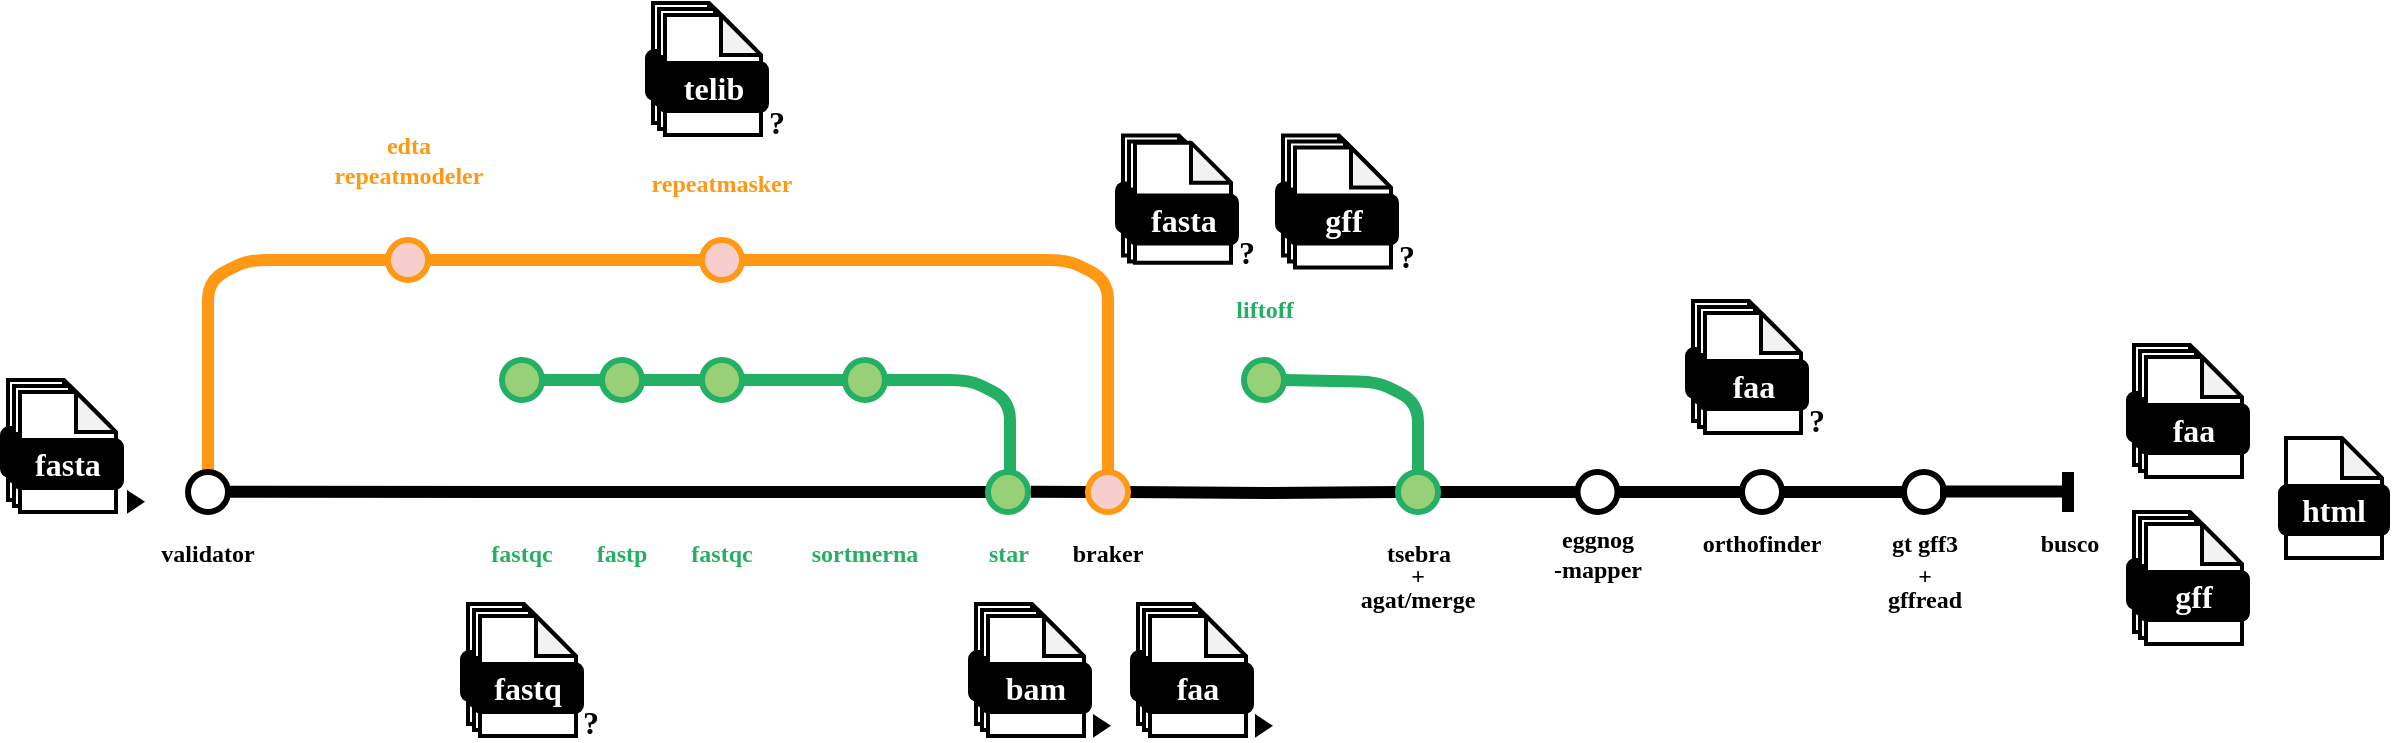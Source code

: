 <mxfile version="24.7.16">
  <diagram id="C5RBs43oDa-KdzZeNtuy" name="Page-1">
    <mxGraphModel dx="1780" dy="950" grid="1" gridSize="2" guides="1" tooltips="1" connect="1" arrows="1" fold="1" page="0" pageScale="1" pageWidth="827" pageHeight="1169" math="0" shadow="0">
      <root>
        <mxCell id="WIyWlLk6GJQsqaUBKTNV-0" />
        <mxCell id="WIyWlLk6GJQsqaUBKTNV-1" parent="WIyWlLk6GJQsqaUBKTNV-0" />
        <mxCell id="WHNkqhS6UGRorSTDXvS0-127" value="" style="endArrow=none;html=1;rounded=1;strokeWidth=6;exitX=1;exitY=0.5;exitDx=0;exitDy=0;entryX=0.5;entryY=0;entryDx=0;entryDy=0;fillColor=#f8cecc;strokeColor=#ff9914;curved=0;" parent="WIyWlLk6GJQsqaUBKTNV-1" source="WHNkqhS6UGRorSTDXvS0-19" target="WHNkqhS6UGRorSTDXvS0-133" edge="1">
          <mxGeometry width="50" height="50" relative="1" as="geometry">
            <mxPoint x="-36" y="450" as="sourcePoint" />
            <mxPoint x="34" y="404" as="targetPoint" />
            <Array as="points">
              <mxPoint x="-36" y="414" />
              <mxPoint x="-16" y="404" />
            </Array>
          </mxGeometry>
        </mxCell>
        <mxCell id="CCC91nj6hFBgibdZLy2E-44" value="" style="endArrow=none;html=1;rounded=1;strokeWidth=6;fillColor=#e1d5e7;strokeColor=#24b064;curved=0;entryX=0.5;entryY=1;entryDx=0;entryDy=0;" parent="WIyWlLk6GJQsqaUBKTNV-1" target="WHNkqhS6UGRorSTDXvS0-159" edge="1">
          <mxGeometry width="50" height="50" relative="1" as="geometry">
            <mxPoint x="569" y="511" as="sourcePoint" />
            <mxPoint x="529" y="465" as="targetPoint" />
            <Array as="points">
              <mxPoint x="569" y="475" />
              <mxPoint x="549" y="465" />
            </Array>
          </mxGeometry>
        </mxCell>
        <mxCell id="CCC91nj6hFBgibdZLy2E-25" value="" style="endArrow=none;html=1;rounded=1;strokeWidth=6;exitX=1;exitY=0.5;exitDx=0;exitDy=0;fillColor=#f8cecc;strokeColor=#ff9914;entryX=0.5;entryY=1;entryDx=0;entryDy=0;curved=0;" parent="WIyWlLk6GJQsqaUBKTNV-1" target="CCC91nj6hFBgibdZLy2E-26" edge="1">
          <mxGeometry width="50" height="50" relative="1" as="geometry">
            <mxPoint x="414" y="510" as="sourcePoint" />
            <mxPoint x="264" y="404" as="targetPoint" />
            <Array as="points">
              <mxPoint x="414" y="414" />
              <mxPoint x="394" y="404" />
            </Array>
          </mxGeometry>
        </mxCell>
        <mxCell id="WHNkqhS6UGRorSTDXvS0-71" value="" style="group;aspect=fixed;direction=east;" parent="WIyWlLk6GJQsqaUBKTNV-1" vertex="1" connectable="0">
          <mxGeometry x="91" y="576" width="60" height="66" as="geometry" />
        </mxCell>
        <mxCell id="WHNkqhS6UGRorSTDXvS0-72" value="" style="shape=note;whiteSpace=wrap;html=1;backgroundOutline=1;darkOpacity=0.05;rounded=1;size=20;strokeWidth=2;direction=east;" parent="WHNkqhS6UGRorSTDXvS0-71" vertex="1">
          <mxGeometry x="3.0" width="48.0" height="60.0" as="geometry" />
        </mxCell>
        <mxCell id="WHNkqhS6UGRorSTDXvS0-73" value="&lt;font data-font-src=&quot;https://fonts.googleapis.com/css?family=Maven+Pro&quot; face=&quot;Maven Pro&quot; color=&quot;#ffffff&quot;&gt;&lt;b&gt;&lt;font style=&quot;font-size: 20px;&quot;&gt;Fastq&lt;/font&gt;&lt;/b&gt;&lt;/font&gt;" style="rounded=1;whiteSpace=wrap;html=1;strokeWidth=2;fillColor=#000000;direction=east;" parent="WHNkqhS6UGRorSTDXvS0-71" vertex="1">
          <mxGeometry y="24.0" width="54.0" height="24.0" as="geometry" />
        </mxCell>
        <mxCell id="WHNkqhS6UGRorSTDXvS0-74" value="" style="shape=note;whiteSpace=wrap;html=1;backgroundOutline=1;darkOpacity=0.05;rounded=1;size=20;strokeWidth=2;direction=east;" parent="WHNkqhS6UGRorSTDXvS0-71" vertex="1">
          <mxGeometry x="6.0" y="3.0" width="48.0" height="60.0" as="geometry" />
        </mxCell>
        <mxCell id="WHNkqhS6UGRorSTDXvS0-75" value="&lt;font data-font-src=&quot;https://fonts.googleapis.com/css?family=Maven+Pro&quot; face=&quot;Maven Pro&quot; color=&quot;#ffffff&quot;&gt;&lt;b&gt;&lt;font style=&quot;font-size: 20px;&quot;&gt;Fastq&lt;/font&gt;&lt;/b&gt;&lt;/font&gt;" style="rounded=1;whiteSpace=wrap;html=1;strokeWidth=2;fillColor=#000000;direction=east;" parent="WHNkqhS6UGRorSTDXvS0-71" vertex="1">
          <mxGeometry x="3.0" y="27.0" width="54.0" height="24.0" as="geometry" />
        </mxCell>
        <mxCell id="WHNkqhS6UGRorSTDXvS0-76" value="" style="shape=note;whiteSpace=wrap;html=1;backgroundOutline=1;darkOpacity=0.05;rounded=1;size=20;strokeWidth=2;direction=east;" parent="WHNkqhS6UGRorSTDXvS0-71" vertex="1">
          <mxGeometry x="9" y="6.0" width="48.0" height="60.0" as="geometry" />
        </mxCell>
        <mxCell id="WHNkqhS6UGRorSTDXvS0-77" value="&lt;font size=&quot;1&quot; face=&quot;Maven Pro&quot; color=&quot;#ffffff&quot;&gt;&lt;span style=&quot;caret-color: rgb(255, 255, 255);&quot;&gt;&lt;b style=&quot;font-size: 16px;&quot;&gt;fastq&lt;/b&gt;&lt;/span&gt;&lt;/font&gt;" style="rounded=1;whiteSpace=wrap;html=1;strokeWidth=2;fillColor=#000000;direction=east;" parent="WHNkqhS6UGRorSTDXvS0-71" vertex="1">
          <mxGeometry x="6.0" y="30.0" width="54.0" height="24.0" as="geometry" />
        </mxCell>
        <mxCell id="WHNkqhS6UGRorSTDXvS0-31" value="" style="group;aspect=fixed;direction=east;" parent="WIyWlLk6GJQsqaUBKTNV-1" vertex="1" connectable="0">
          <mxGeometry x="183.5" y="275.5" width="60" height="66" as="geometry" />
        </mxCell>
        <mxCell id="WHNkqhS6UGRorSTDXvS0-32" value="" style="shape=note;whiteSpace=wrap;html=1;backgroundOutline=1;darkOpacity=0.05;rounded=1;size=20;strokeWidth=2;direction=east;" parent="WHNkqhS6UGRorSTDXvS0-31" vertex="1">
          <mxGeometry x="3.0" width="48.0" height="60.0" as="geometry" />
        </mxCell>
        <mxCell id="WHNkqhS6UGRorSTDXvS0-137" value="" style="group;direction=east;" parent="WHNkqhS6UGRorSTDXvS0-31" vertex="1" connectable="0">
          <mxGeometry y="3.0" width="60.0" height="63.0" as="geometry" />
        </mxCell>
        <mxCell id="WHNkqhS6UGRorSTDXvS0-33" value="&lt;font data-font-src=&quot;https://fonts.googleapis.com/css?family=Maven+Pro&quot; face=&quot;Maven Pro&quot; color=&quot;#ffffff&quot;&gt;&lt;b&gt;&lt;font style=&quot;font-size: 20px;&quot;&gt;Fastq&lt;/font&gt;&lt;/b&gt;&lt;/font&gt;" style="rounded=1;whiteSpace=wrap;html=1;strokeWidth=2;fillColor=#000000;direction=east;" parent="WHNkqhS6UGRorSTDXvS0-137" vertex="1">
          <mxGeometry y="21.0" width="54.0" height="24.0" as="geometry" />
        </mxCell>
        <mxCell id="WHNkqhS6UGRorSTDXvS0-34" value="" style="shape=note;whiteSpace=wrap;html=1;backgroundOutline=1;darkOpacity=0.05;rounded=1;size=20;strokeWidth=2;direction=east;" parent="WHNkqhS6UGRorSTDXvS0-137" vertex="1">
          <mxGeometry x="6.0" width="48.0" height="60.0" as="geometry" />
        </mxCell>
        <mxCell id="WHNkqhS6UGRorSTDXvS0-35" value="&lt;font data-font-src=&quot;https://fonts.googleapis.com/css?family=Maven+Pro&quot; face=&quot;Maven Pro&quot; color=&quot;#ffffff&quot;&gt;&lt;b&gt;&lt;font style=&quot;font-size: 20px;&quot;&gt;Fastq&lt;/font&gt;&lt;/b&gt;&lt;/font&gt;" style="rounded=1;whiteSpace=wrap;html=1;strokeWidth=2;fillColor=#000000;direction=east;" parent="WHNkqhS6UGRorSTDXvS0-137" vertex="1">
          <mxGeometry x="3.0" y="24.0" width="54.0" height="24.0" as="geometry" />
        </mxCell>
        <mxCell id="WHNkqhS6UGRorSTDXvS0-36" value="" style="shape=note;whiteSpace=wrap;html=1;backgroundOutline=1;darkOpacity=0.05;rounded=1;size=20;strokeWidth=2;direction=east;" parent="WHNkqhS6UGRorSTDXvS0-137" vertex="1">
          <mxGeometry x="9" y="3.0" width="48.0" height="60.0" as="geometry" />
        </mxCell>
        <mxCell id="WHNkqhS6UGRorSTDXvS0-37" value="&lt;font size=&quot;1&quot; face=&quot;Maven Pro&quot; color=&quot;#ffffff&quot;&gt;&lt;span style=&quot;caret-color: rgb(255, 255, 255);&quot;&gt;&lt;b style=&quot;font-size: 16px;&quot;&gt;telib&lt;/b&gt;&lt;/span&gt;&lt;/font&gt;" style="rounded=1;whiteSpace=wrap;html=1;strokeWidth=2;fillColor=#000000;direction=east;" parent="WHNkqhS6UGRorSTDXvS0-137" vertex="1">
          <mxGeometry x="6.0" y="27.0" width="54.0" height="24.0" as="geometry" />
        </mxCell>
        <mxCell id="WHNkqhS6UGRorSTDXvS0-147" value="" style="group;aspect=fixed;fillColor=none;direction=east;" parent="WIyWlLk6GJQsqaUBKTNV-1" vertex="1" connectable="0">
          <mxGeometry x="426" y="576" width="60" height="66" as="geometry" />
        </mxCell>
        <mxCell id="WHNkqhS6UGRorSTDXvS0-148" value="" style="shape=note;whiteSpace=wrap;html=1;backgroundOutline=1;darkOpacity=0.05;rounded=1;size=20;strokeWidth=2;direction=east;" parent="WHNkqhS6UGRorSTDXvS0-147" vertex="1">
          <mxGeometry x="3.0" width="48.0" height="60.0" as="geometry" />
        </mxCell>
        <mxCell id="WHNkqhS6UGRorSTDXvS0-149" value="&lt;font data-font-src=&quot;https://fonts.googleapis.com/css?family=Maven+Pro&quot; face=&quot;Maven Pro&quot; color=&quot;#ffffff&quot;&gt;&lt;b&gt;&lt;font style=&quot;font-size: 20px;&quot;&gt;Fastq&lt;/font&gt;&lt;/b&gt;&lt;/font&gt;" style="rounded=1;whiteSpace=wrap;html=1;strokeWidth=2;fillColor=#000000;direction=east;" parent="WHNkqhS6UGRorSTDXvS0-147" vertex="1">
          <mxGeometry y="24.0" width="54.0" height="24.0" as="geometry" />
        </mxCell>
        <mxCell id="WHNkqhS6UGRorSTDXvS0-150" value="" style="shape=note;whiteSpace=wrap;html=1;backgroundOutline=1;darkOpacity=0.05;rounded=1;size=20;strokeWidth=2;direction=east;" parent="WHNkqhS6UGRorSTDXvS0-147" vertex="1">
          <mxGeometry x="6.0" y="3.0" width="48.0" height="60.0" as="geometry" />
        </mxCell>
        <mxCell id="WHNkqhS6UGRorSTDXvS0-151" value="&lt;font data-font-src=&quot;https://fonts.googleapis.com/css?family=Maven+Pro&quot; face=&quot;Maven Pro&quot; color=&quot;#ffffff&quot;&gt;&lt;b&gt;&lt;font style=&quot;font-size: 20px;&quot;&gt;Fastq&lt;/font&gt;&lt;/b&gt;&lt;/font&gt;" style="rounded=1;whiteSpace=wrap;html=1;strokeWidth=2;fillColor=#000000;direction=east;" parent="WHNkqhS6UGRorSTDXvS0-147" vertex="1">
          <mxGeometry x="3.0" y="27.0" width="54.0" height="24.0" as="geometry" />
        </mxCell>
        <mxCell id="WHNkqhS6UGRorSTDXvS0-152" value="" style="shape=note;whiteSpace=wrap;html=1;backgroundOutline=1;darkOpacity=0.05;rounded=1;size=20;strokeWidth=2;direction=east;" parent="WHNkqhS6UGRorSTDXvS0-147" vertex="1">
          <mxGeometry x="9" y="6.0" width="48.0" height="60.0" as="geometry" />
        </mxCell>
        <mxCell id="WHNkqhS6UGRorSTDXvS0-153" value="&lt;font data-font-src=&quot;https://fonts.googleapis.com/css?family=Maven+Pro&quot; face=&quot;Maven Pro&quot; color=&quot;#ffffff&quot;&gt;&lt;b&gt;&lt;font style=&quot;font-size: 16px;&quot;&gt;faa&lt;/font&gt;&lt;/b&gt;&lt;/font&gt;" style="rounded=1;whiteSpace=wrap;html=1;strokeWidth=2;fillColor=#000000;direction=east;" parent="WHNkqhS6UGRorSTDXvS0-147" vertex="1">
          <mxGeometry x="6.0" y="30.0" width="54.0" height="24.0" as="geometry" />
        </mxCell>
        <mxCell id="CCC91nj6hFBgibdZLy2E-18" style="edgeStyle=orthogonalEdgeStyle;rounded=1;orthogonalLoop=1;jettySize=auto;html=1;entryX=0.5;entryY=0;entryDx=0;entryDy=0;strokeWidth=6;endArrow=none;endFill=0;curved=0;" parent="WIyWlLk6GJQsqaUBKTNV-1" source="WHNkqhS6UGRorSTDXvS0-19" target="WHNkqhS6UGRorSTDXvS0-125" edge="1">
          <mxGeometry relative="1" as="geometry" />
        </mxCell>
        <mxCell id="WHNkqhS6UGRorSTDXvS0-19" value="" style="ellipse;whiteSpace=wrap;html=1;aspect=fixed;rounded=1;rotation=-90;strokeWidth=3;direction=east;" parent="WIyWlLk6GJQsqaUBKTNV-1" vertex="1">
          <mxGeometry x="-46" y="510" width="20" height="20" as="geometry" />
        </mxCell>
        <mxCell id="WHNkqhS6UGRorSTDXvS0-20" value="&lt;font style=&quot;font-size: 12px;&quot; face=&quot;Maven Pro&quot; data-font-src=&quot;https://fonts.googleapis.com/css?family=Maven+Pro&quot;&gt;validator&lt;/font&gt;" style="text;html=1;align=center;verticalAlign=middle;whiteSpace=wrap;rounded=0;fontStyle=1;direction=east;rotation=0;" parent="WIyWlLk6GJQsqaUBKTNV-1" vertex="1">
          <mxGeometry x="-66.75" y="540" width="61.5" height="22" as="geometry" />
        </mxCell>
        <mxCell id="WHNkqhS6UGRorSTDXvS0-23" value="&lt;font style=&quot;font-size: 12px;&quot; face=&quot;Maven Pro&quot;&gt;edta&lt;/font&gt;&lt;div&gt;&lt;font style=&quot;font-size: 12px;&quot; face=&quot;Maven Pro&quot;&gt;repeatmodeler&lt;/font&gt;&lt;/div&gt;" style="text;html=1;align=center;verticalAlign=middle;whiteSpace=wrap;rounded=0;fontColor=#ff9914;fontStyle=1;direction=east;rotation=0;" parent="WIyWlLk6GJQsqaUBKTNV-1" vertex="1">
          <mxGeometry x="15.5" y="327.25" width="97" height="54" as="geometry" />
        </mxCell>
        <mxCell id="WHNkqhS6UGRorSTDXvS0-54" value="&lt;font style=&quot;font-size: 12px;&quot; face=&quot;Maven Pro&quot;&gt;repeatmasker&lt;/font&gt;" style="text;html=1;align=center;verticalAlign=middle;whiteSpace=wrap;rounded=0;fontColor=#ff9914;fontStyle=1;direction=east;rotation=0;" parent="WIyWlLk6GJQsqaUBKTNV-1" vertex="1">
          <mxGeometry x="175" y="351.25" width="92" height="30" as="geometry" />
        </mxCell>
        <mxCell id="WHNkqhS6UGRorSTDXvS0-91" value="&lt;font style=&quot;font-size: 12px;&quot; face=&quot;Maven Pro&quot;&gt;fastqc&lt;/font&gt;" style="text;html=1;align=center;verticalAlign=middle;whiteSpace=wrap;rounded=0;fontFamily=Maven Pro;fontSource=https%3A%2F%2Ffonts.googleapis.com%2Fcss%3Ffamily%3DMaven%2BPro;fontColor=#24b064;fontStyle=1;direction=east;rotation=0;" parent="WIyWlLk6GJQsqaUBKTNV-1" vertex="1">
          <mxGeometry x="96" y="536" width="50" height="30" as="geometry" />
        </mxCell>
        <mxCell id="WHNkqhS6UGRorSTDXvS0-94" value="&lt;font style=&quot;font-size: 12px;&quot;&gt;fastp&lt;/font&gt;" style="text;html=1;align=center;verticalAlign=middle;whiteSpace=wrap;rounded=0;fontFamily=Maven Pro;fontSource=https%3A%2F%2Ffonts.googleapis.com%2Fcss%3Ffamily%3DMaven%2BPro;fontColor=#24b064;fontStyle=1;direction=east;rotation=0;" parent="WIyWlLk6GJQsqaUBKTNV-1" vertex="1">
          <mxGeometry x="153" y="536" width="36" height="30" as="geometry" />
        </mxCell>
        <mxCell id="WHNkqhS6UGRorSTDXvS0-95" value="&lt;font style=&quot;font-size: 12px;&quot;&gt;fastqc&lt;/font&gt;" style="text;html=1;align=center;verticalAlign=middle;whiteSpace=wrap;rounded=0;fontFamily=Maven Pro;fontSource=https%3A%2F%2Ffonts.googleapis.com%2Fcss%3Ffamily%3DMaven%2BPro;fontColor=#24b064;fontStyle=1;direction=east;rotation=0;" parent="WIyWlLk6GJQsqaUBKTNV-1" vertex="1">
          <mxGeometry x="200" y="536" width="42" height="30" as="geometry" />
        </mxCell>
        <mxCell id="WHNkqhS6UGRorSTDXvS0-101" value="&lt;font style=&quot;font-size: 12px;&quot;&gt;star&lt;/font&gt;" style="text;html=1;align=center;verticalAlign=middle;whiteSpace=wrap;rounded=0;fontFamily=Maven Pro;fontSource=https%3A%2F%2Ffonts.googleapis.com%2Fcss%3Ffamily%3DMaven%2BPro;fontColor=#24b064;fontStyle=1;direction=east;rotation=0;" parent="WIyWlLk6GJQsqaUBKTNV-1" vertex="1">
          <mxGeometry x="349.5" y="536" width="29" height="30" as="geometry" />
        </mxCell>
        <mxCell id="CCC91nj6hFBgibdZLy2E-22" value="" style="edgeStyle=orthogonalEdgeStyle;rounded=1;orthogonalLoop=1;jettySize=auto;html=1;strokeWidth=6;endArrow=none;endFill=0;strokeColor=#24B064;curved=0;" parent="WIyWlLk6GJQsqaUBKTNV-1" source="WHNkqhS6UGRorSTDXvS0-89" target="WHNkqhS6UGRorSTDXvS0-97" edge="1">
          <mxGeometry relative="1" as="geometry" />
        </mxCell>
        <mxCell id="WHNkqhS6UGRorSTDXvS0-89" value="" style="ellipse;whiteSpace=wrap;html=1;aspect=fixed;rounded=1;rotation=-90;strokeWidth=3;fillColor=#97D077;strokeColor=#24b064;direction=east;" parent="WIyWlLk6GJQsqaUBKTNV-1" vertex="1">
          <mxGeometry x="111" y="454" width="20" height="20" as="geometry" />
        </mxCell>
        <mxCell id="WHNkqhS6UGRorSTDXvS0-93" value="" style="ellipse;whiteSpace=wrap;html=1;aspect=fixed;rounded=1;rotation=-90;strokeWidth=3;fillColor=#97D077;strokeColor=#24b064;direction=east;" parent="WIyWlLk6GJQsqaUBKTNV-1" vertex="1">
          <mxGeometry x="161" y="454" width="20" height="20" as="geometry" />
        </mxCell>
        <mxCell id="CCC91nj6hFBgibdZLy2E-23" value="" style="edgeStyle=orthogonalEdgeStyle;rounded=1;orthogonalLoop=1;jettySize=auto;html=1;strokeWidth=6;endArrow=none;endFill=0;strokeColor=#24B064;curved=0;" parent="WIyWlLk6GJQsqaUBKTNV-1" source="WHNkqhS6UGRorSTDXvS0-97" target="WHNkqhS6UGRorSTDXvS0-135" edge="1">
          <mxGeometry relative="1" as="geometry" />
        </mxCell>
        <mxCell id="WHNkqhS6UGRorSTDXvS0-97" value="" style="ellipse;whiteSpace=wrap;html=1;aspect=fixed;rounded=1;rotation=-90;strokeWidth=3;fillColor=#97D077;strokeColor=#24b064;direction=east;" parent="WIyWlLk6GJQsqaUBKTNV-1" vertex="1">
          <mxGeometry x="211" y="454" width="20" height="20" as="geometry" />
        </mxCell>
        <mxCell id="WHNkqhS6UGRorSTDXvS0-122" value="" style="endArrow=none;html=1;rounded=1;strokeWidth=6;fillColor=#e1d5e7;strokeColor=#24b064;curved=0;" parent="WIyWlLk6GJQsqaUBKTNV-1" edge="1">
          <mxGeometry width="50" height="50" relative="1" as="geometry">
            <mxPoint x="365" y="510" as="sourcePoint" />
            <mxPoint x="325" y="464" as="targetPoint" />
            <Array as="points">
              <mxPoint x="365" y="474" />
              <mxPoint x="345" y="464" />
            </Array>
          </mxGeometry>
        </mxCell>
        <mxCell id="CCC91nj6hFBgibdZLy2E-29" style="edgeStyle=orthogonalEdgeStyle;rounded=1;orthogonalLoop=1;jettySize=auto;html=1;exitX=0.5;exitY=1;exitDx=0;exitDy=0;entryX=0.5;entryY=0;entryDx=0;entryDy=0;strokeWidth=6;endArrow=none;endFill=0;curved=0;strokeColor=#FF9914;" parent="WIyWlLk6GJQsqaUBKTNV-1" source="WHNkqhS6UGRorSTDXvS0-133" target="CCC91nj6hFBgibdZLy2E-26" edge="1">
          <mxGeometry relative="1" as="geometry" />
        </mxCell>
        <mxCell id="WHNkqhS6UGRorSTDXvS0-133" value="" style="ellipse;whiteSpace=wrap;html=1;aspect=fixed;rounded=1;rotation=-90;strokeWidth=3;fillColor=#f8cecc;strokeColor=#ff9914;direction=east;" parent="WIyWlLk6GJQsqaUBKTNV-1" vertex="1">
          <mxGeometry x="54" y="394" width="20" height="20" as="geometry" />
        </mxCell>
        <mxCell id="WHNkqhS6UGRorSTDXvS0-125" value="" style="ellipse;whiteSpace=wrap;html=1;aspect=fixed;rounded=1;rotation=-90;strokeWidth=3;fillColor=#97D077;strokeColor=#24b064;direction=east;" parent="WIyWlLk6GJQsqaUBKTNV-1" vertex="1">
          <mxGeometry x="354" y="510" width="20" height="20" as="geometry" />
        </mxCell>
        <mxCell id="CCC91nj6hFBgibdZLy2E-24" style="edgeStyle=orthogonalEdgeStyle;rounded=0;orthogonalLoop=1;jettySize=auto;html=1;exitX=0.5;exitY=1;exitDx=0;exitDy=0;strokeWidth=6;endArrow=none;endFill=0;strokeColor=#24B064;" parent="WIyWlLk6GJQsqaUBKTNV-1" source="WHNkqhS6UGRorSTDXvS0-135" edge="1">
          <mxGeometry relative="1" as="geometry">
            <mxPoint x="326" y="464" as="targetPoint" />
          </mxGeometry>
        </mxCell>
        <mxCell id="WHNkqhS6UGRorSTDXvS0-135" value="" style="ellipse;whiteSpace=wrap;html=1;aspect=fixed;rounded=1;rotation=-90;strokeWidth=3;fillColor=#97D077;strokeColor=#24b064;direction=east;" parent="WIyWlLk6GJQsqaUBKTNV-1" vertex="1">
          <mxGeometry x="282.5" y="454" width="20" height="20" as="geometry" />
        </mxCell>
        <mxCell id="WHNkqhS6UGRorSTDXvS0-136" value="&lt;font style=&quot;font-size: 12px;&quot;&gt;sortmerna&lt;/font&gt;" style="text;html=1;align=center;verticalAlign=middle;whiteSpace=wrap;rounded=0;fontFamily=Maven Pro;fontSource=https%3A%2F%2Ffonts.googleapis.com%2Fcss%3Ffamily%3DMaven%2BPro;fontColor=#24b064;fontStyle=1;direction=east;rotation=0;" parent="WIyWlLk6GJQsqaUBKTNV-1" vertex="1">
          <mxGeometry x="257" y="536.15" width="71" height="30" as="geometry" />
        </mxCell>
        <mxCell id="WHNkqhS6UGRorSTDXvS0-143" value="" style="endArrow=none;html=1;rounded=1;strokeWidth=6;curved=0;exitX=0.505;exitY=1.071;exitDx=0;exitDy=0;exitPerimeter=0;" parent="WIyWlLk6GJQsqaUBKTNV-1" source="WHNkqhS6UGRorSTDXvS0-125" edge="1">
          <mxGeometry width="50" height="50" relative="1" as="geometry">
            <mxPoint x="376" y="520" as="sourcePoint" />
            <mxPoint x="405" y="520" as="targetPoint" />
          </mxGeometry>
        </mxCell>
        <mxCell id="CCC91nj6hFBgibdZLy2E-37" style="edgeStyle=orthogonalEdgeStyle;rounded=0;orthogonalLoop=1;jettySize=auto;html=1;exitX=0.5;exitY=1;exitDx=0;exitDy=0;entryX=0.5;entryY=0;entryDx=0;entryDy=0;strokeWidth=6;endArrow=none;endFill=0;" parent="WIyWlLk6GJQsqaUBKTNV-1" target="WHNkqhS6UGRorSTDXvS0-157" edge="1">
          <mxGeometry relative="1" as="geometry">
            <mxPoint x="424" y="520" as="sourcePoint" />
          </mxGeometry>
        </mxCell>
        <mxCell id="WHNkqhS6UGRorSTDXvS0-145" value="&lt;font style=&quot;font-size: 12px;&quot; face=&quot;Maven Pro&quot;&gt;braker&lt;/font&gt;" style="text;html=1;align=center;verticalAlign=middle;whiteSpace=wrap;rounded=0;fontStyle=1;direction=east;rotation=0;" parent="WIyWlLk6GJQsqaUBKTNV-1" vertex="1">
          <mxGeometry x="391" y="536" width="46" height="30" as="geometry" />
        </mxCell>
        <mxCell id="CCC91nj6hFBgibdZLy2E-46" style="edgeStyle=orthogonalEdgeStyle;rounded=0;orthogonalLoop=1;jettySize=auto;html=1;exitX=0.5;exitY=1;exitDx=0;exitDy=0;entryX=0.5;entryY=0;entryDx=0;entryDy=0;endArrow=none;endFill=0;strokeWidth=6;" parent="WIyWlLk6GJQsqaUBKTNV-1" source="WHNkqhS6UGRorSTDXvS0-157" target="WHNkqhS6UGRorSTDXvS0-210" edge="1">
          <mxGeometry relative="1" as="geometry" />
        </mxCell>
        <mxCell id="WHNkqhS6UGRorSTDXvS0-157" value="" style="ellipse;whiteSpace=wrap;html=1;aspect=fixed;rounded=1;rotation=-90;strokeWidth=3;direction=east;fillColor=#97D077;strokeColor=#24B064;" parent="WIyWlLk6GJQsqaUBKTNV-1" vertex="1">
          <mxGeometry x="559" y="510" width="20" height="20" as="geometry" />
        </mxCell>
        <mxCell id="WHNkqhS6UGRorSTDXvS0-159" value="" style="ellipse;whiteSpace=wrap;html=1;aspect=fixed;rounded=1;rotation=-90;strokeWidth=3;fillColor=#97D077;strokeColor=#24b064;direction=east;" parent="WIyWlLk6GJQsqaUBKTNV-1" vertex="1">
          <mxGeometry x="482" y="454" width="20" height="20" as="geometry" />
        </mxCell>
        <mxCell id="WHNkqhS6UGRorSTDXvS0-188" value="&lt;font style=&quot;font-size: 12px;&quot; face=&quot;Maven Pro&quot;&gt;liftoff&lt;/font&gt;" style="text;html=1;align=center;verticalAlign=middle;whiteSpace=wrap;rounded=0;fontColor=#24b064;fontStyle=1;direction=east;rotation=0;" parent="WIyWlLk6GJQsqaUBKTNV-1" vertex="1">
          <mxGeometry x="469.5" y="414" width="45" height="30" as="geometry" />
        </mxCell>
        <mxCell id="CCC91nj6hFBgibdZLy2E-48" style="edgeStyle=orthogonalEdgeStyle;rounded=0;orthogonalLoop=1;jettySize=auto;html=1;exitX=0.5;exitY=1;exitDx=0;exitDy=0;entryX=0.5;entryY=0;entryDx=0;entryDy=0;strokeWidth=6;endArrow=none;endFill=0;" parent="WIyWlLk6GJQsqaUBKTNV-1" source="WHNkqhS6UGRorSTDXvS0-210" target="WHNkqhS6UGRorSTDXvS0-213" edge="1">
          <mxGeometry relative="1" as="geometry" />
        </mxCell>
        <mxCell id="WHNkqhS6UGRorSTDXvS0-210" value="" style="ellipse;whiteSpace=wrap;html=1;aspect=fixed;rounded=1;rotation=-90;strokeWidth=3;direction=east;" parent="WIyWlLk6GJQsqaUBKTNV-1" vertex="1">
          <mxGeometry x="648.75" y="510" width="20" height="20" as="geometry" />
        </mxCell>
        <mxCell id="WHNkqhS6UGRorSTDXvS0-211" value="&lt;font style=&quot;font-size: 12px;&quot; face=&quot;Maven Pro&quot;&gt;eggnog&lt;/font&gt;&lt;div&gt;&lt;span style=&quot;font-family: &amp;quot;Maven Pro&amp;quot;;&quot;&gt;&lt;font style=&quot;font-size: 12px;&quot;&gt;-mapper&lt;/font&gt;&lt;/span&gt;&lt;/div&gt;" style="text;html=1;align=center;verticalAlign=middle;whiteSpace=wrap;rounded=0;fontStyle=1;direction=east;rotation=0;" parent="WIyWlLk6GJQsqaUBKTNV-1" vertex="1">
          <mxGeometry x="629" y="530.88" width="59.5" height="40.25" as="geometry" />
        </mxCell>
        <mxCell id="CCC91nj6hFBgibdZLy2E-61" style="edgeStyle=orthogonalEdgeStyle;rounded=0;orthogonalLoop=1;jettySize=auto;html=1;exitX=0.5;exitY=1;exitDx=0;exitDy=0;entryX=0.5;entryY=0;entryDx=0;entryDy=0;strokeWidth=6;endArrow=none;endFill=0;" parent="WIyWlLk6GJQsqaUBKTNV-1" source="WHNkqhS6UGRorSTDXvS0-213" target="CCC91nj6hFBgibdZLy2E-59" edge="1">
          <mxGeometry relative="1" as="geometry" />
        </mxCell>
        <mxCell id="WHNkqhS6UGRorSTDXvS0-213" value="" style="ellipse;whiteSpace=wrap;html=1;aspect=fixed;rounded=1;rotation=-90;strokeWidth=3;direction=east;" parent="WIyWlLk6GJQsqaUBKTNV-1" vertex="1">
          <mxGeometry x="731" y="510" width="20" height="20" as="geometry" />
        </mxCell>
        <mxCell id="CCC91nj6hFBgibdZLy2E-26" value="" style="ellipse;whiteSpace=wrap;html=1;aspect=fixed;rounded=1;rotation=-90;strokeWidth=3;fillColor=#f8cecc;strokeColor=#ff9914;direction=east;" parent="WIyWlLk6GJQsqaUBKTNV-1" vertex="1">
          <mxGeometry x="211" y="394" width="20" height="20" as="geometry" />
        </mxCell>
        <mxCell id="CCC91nj6hFBgibdZLy2E-47" value="&lt;font style=&quot;font-size: 12px;&quot; face=&quot;Maven Pro&quot;&gt;orthofinder&lt;/font&gt;" style="text;html=1;align=center;verticalAlign=middle;whiteSpace=wrap;rounded=0;fontStyle=1;direction=east;rotation=0;" parent="WIyWlLk6GJQsqaUBKTNV-1" vertex="1">
          <mxGeometry x="702" y="530.88" width="78" height="30" as="geometry" />
        </mxCell>
        <mxCell id="CCC91nj6hFBgibdZLy2E-50" value="" style="group;aspect=fixed;fillColor=none;direction=east;" parent="WIyWlLk6GJQsqaUBKTNV-1" vertex="1" connectable="0">
          <mxGeometry x="703.5" y="424.5" width="60" height="66" as="geometry" />
        </mxCell>
        <mxCell id="CCC91nj6hFBgibdZLy2E-51" value="" style="shape=note;whiteSpace=wrap;html=1;backgroundOutline=1;darkOpacity=0.05;rounded=1;size=20;strokeWidth=2;direction=east;" parent="CCC91nj6hFBgibdZLy2E-50" vertex="1">
          <mxGeometry x="3.0" width="48.0" height="60.0" as="geometry" />
        </mxCell>
        <mxCell id="CCC91nj6hFBgibdZLy2E-52" value="&lt;font data-font-src=&quot;https://fonts.googleapis.com/css?family=Maven+Pro&quot; face=&quot;Maven Pro&quot; color=&quot;#ffffff&quot;&gt;&lt;b&gt;&lt;font style=&quot;font-size: 20px;&quot;&gt;Fastq&lt;/font&gt;&lt;/b&gt;&lt;/font&gt;" style="rounded=1;whiteSpace=wrap;html=1;strokeWidth=2;fillColor=#000000;direction=east;" parent="CCC91nj6hFBgibdZLy2E-50" vertex="1">
          <mxGeometry y="24.0" width="54.0" height="24.0" as="geometry" />
        </mxCell>
        <mxCell id="CCC91nj6hFBgibdZLy2E-53" value="" style="shape=note;whiteSpace=wrap;html=1;backgroundOutline=1;darkOpacity=0.05;rounded=1;size=20;strokeWidth=2;direction=east;" parent="CCC91nj6hFBgibdZLy2E-50" vertex="1">
          <mxGeometry x="6.0" y="3.0" width="48.0" height="60.0" as="geometry" />
        </mxCell>
        <mxCell id="CCC91nj6hFBgibdZLy2E-54" value="&lt;font data-font-src=&quot;https://fonts.googleapis.com/css?family=Maven+Pro&quot; face=&quot;Maven Pro&quot; color=&quot;#ffffff&quot;&gt;&lt;b&gt;&lt;font style=&quot;font-size: 20px;&quot;&gt;Fastq&lt;/font&gt;&lt;/b&gt;&lt;/font&gt;" style="rounded=1;whiteSpace=wrap;html=1;strokeWidth=2;fillColor=#000000;direction=east;" parent="CCC91nj6hFBgibdZLy2E-50" vertex="1">
          <mxGeometry x="3.0" y="27.0" width="54.0" height="24.0" as="geometry" />
        </mxCell>
        <mxCell id="CCC91nj6hFBgibdZLy2E-55" value="" style="shape=note;whiteSpace=wrap;html=1;backgroundOutline=1;darkOpacity=0.05;rounded=1;size=20;strokeWidth=2;direction=east;" parent="CCC91nj6hFBgibdZLy2E-50" vertex="1">
          <mxGeometry x="9" y="6.0" width="48.0" height="60.0" as="geometry" />
        </mxCell>
        <mxCell id="CCC91nj6hFBgibdZLy2E-56" value="&lt;font data-font-src=&quot;https://fonts.googleapis.com/css?family=Maven+Pro&quot; face=&quot;Maven Pro&quot; color=&quot;#ffffff&quot;&gt;&lt;b&gt;&lt;font style=&quot;font-size: 16px;&quot;&gt;faa&lt;/font&gt;&lt;/b&gt;&lt;/font&gt;" style="rounded=1;whiteSpace=wrap;html=1;strokeWidth=2;fillColor=#000000;direction=east;" parent="CCC91nj6hFBgibdZLy2E-50" vertex="1">
          <mxGeometry x="6.0" y="30.0" width="54.0" height="24.0" as="geometry" />
        </mxCell>
        <mxCell id="CCC91nj6hFBgibdZLy2E-59" value="" style="ellipse;whiteSpace=wrap;html=1;aspect=fixed;rounded=1;rotation=-90;strokeWidth=3;direction=east;" parent="WIyWlLk6GJQsqaUBKTNV-1" vertex="1">
          <mxGeometry x="812" y="510" width="20" height="20" as="geometry" />
        </mxCell>
        <mxCell id="WHNkqhS6UGRorSTDXvS0-162" value="" style="group;aspect=fixed;direction=east;" parent="WIyWlLk6GJQsqaUBKTNV-1" vertex="1" connectable="0">
          <mxGeometry x="418.5" y="341.75" width="60" height="66" as="geometry" />
        </mxCell>
        <mxCell id="WHNkqhS6UGRorSTDXvS0-163" value="" style="shape=note;whiteSpace=wrap;html=1;backgroundOutline=1;darkOpacity=0.05;rounded=1;size=20;strokeWidth=2;direction=east;" parent="WHNkqhS6UGRorSTDXvS0-162" vertex="1">
          <mxGeometry x="3.0" width="48.0" height="60.0" as="geometry" />
        </mxCell>
        <mxCell id="WHNkqhS6UGRorSTDXvS0-164" value="&lt;font data-font-src=&quot;https://fonts.googleapis.com/css?family=Maven+Pro&quot; face=&quot;Maven Pro&quot; color=&quot;#ffffff&quot;&gt;&lt;b&gt;&lt;font style=&quot;font-size: 20px;&quot;&gt;Fastq&lt;/font&gt;&lt;/b&gt;&lt;/font&gt;" style="rounded=1;whiteSpace=wrap;html=1;strokeWidth=2;fillColor=#000000;direction=east;" parent="WHNkqhS6UGRorSTDXvS0-162" vertex="1">
          <mxGeometry y="24.0" width="54.0" height="24.0" as="geometry" />
        </mxCell>
        <mxCell id="WHNkqhS6UGRorSTDXvS0-165" value="" style="shape=note;whiteSpace=wrap;html=1;backgroundOutline=1;darkOpacity=0.05;rounded=1;size=20;strokeWidth=2;direction=east;" parent="WHNkqhS6UGRorSTDXvS0-162" vertex="1">
          <mxGeometry x="6.0" y="3.0" width="48.0" height="60.0" as="geometry" />
        </mxCell>
        <mxCell id="WHNkqhS6UGRorSTDXvS0-166" value="&lt;font data-font-src=&quot;https://fonts.googleapis.com/css?family=Maven+Pro&quot; face=&quot;Maven Pro&quot; color=&quot;#ffffff&quot;&gt;&lt;b&gt;&lt;font style=&quot;font-size: 20px;&quot;&gt;Fastq&lt;/font&gt;&lt;/b&gt;&lt;/font&gt;" style="rounded=1;whiteSpace=wrap;html=1;strokeWidth=2;fillColor=#000000;direction=east;" parent="WHNkqhS6UGRorSTDXvS0-162" vertex="1">
          <mxGeometry x="3.0" y="27.0" width="54.0" height="24.0" as="geometry" />
        </mxCell>
        <mxCell id="WHNkqhS6UGRorSTDXvS0-167" value="" style="shape=note;whiteSpace=wrap;html=1;backgroundOutline=1;darkOpacity=0.05;rounded=1;size=20;strokeWidth=2;direction=east;" parent="WHNkqhS6UGRorSTDXvS0-162" vertex="1">
          <mxGeometry x="9" y="3.6" width="48.0" height="60.0" as="geometry" />
        </mxCell>
        <mxCell id="WHNkqhS6UGRorSTDXvS0-168" value="&lt;font size=&quot;1&quot; face=&quot;Maven Pro&quot; color=&quot;#ffffff&quot;&gt;&lt;span style=&quot;caret-color: rgb(255, 255, 255);&quot;&gt;&lt;b style=&quot;font-size: 16px;&quot;&gt;fasta&lt;/b&gt;&lt;/span&gt;&lt;/font&gt;" style="rounded=1;whiteSpace=wrap;html=1;strokeWidth=2;fillColor=#000000;direction=east;" parent="WHNkqhS6UGRorSTDXvS0-162" vertex="1">
          <mxGeometry x="6.0" y="30.0" width="54.0" height="24.0" as="geometry" />
        </mxCell>
        <mxCell id="WHNkqhS6UGRorSTDXvS0-170" value="" style="group;aspect=fixed;direction=east;" parent="WIyWlLk6GJQsqaUBKTNV-1" vertex="1" connectable="0">
          <mxGeometry x="498.5" y="341.75" width="60" height="66" as="geometry" />
        </mxCell>
        <mxCell id="WHNkqhS6UGRorSTDXvS0-171" value="" style="shape=note;whiteSpace=wrap;html=1;backgroundOutline=1;darkOpacity=0.05;rounded=1;size=20;strokeWidth=2;direction=east;" parent="WHNkqhS6UGRorSTDXvS0-170" vertex="1">
          <mxGeometry x="3.0" width="48.0" height="60.0" as="geometry" />
        </mxCell>
        <mxCell id="WHNkqhS6UGRorSTDXvS0-172" value="&lt;font data-font-src=&quot;https://fonts.googleapis.com/css?family=Maven+Pro&quot; face=&quot;Maven Pro&quot; color=&quot;#ffffff&quot;&gt;&lt;b&gt;&lt;font style=&quot;font-size: 20px;&quot;&gt;Fastq&lt;/font&gt;&lt;/b&gt;&lt;/font&gt;" style="rounded=1;whiteSpace=wrap;html=1;strokeWidth=2;fillColor=#000000;direction=east;" parent="WHNkqhS6UGRorSTDXvS0-170" vertex="1">
          <mxGeometry y="24.0" width="54.0" height="24.0" as="geometry" />
        </mxCell>
        <mxCell id="WHNkqhS6UGRorSTDXvS0-173" value="" style="shape=note;whiteSpace=wrap;html=1;backgroundOutline=1;darkOpacity=0.05;rounded=1;size=20;strokeWidth=2;direction=east;" parent="WHNkqhS6UGRorSTDXvS0-170" vertex="1">
          <mxGeometry x="6.0" y="3.0" width="48.0" height="60.0" as="geometry" />
        </mxCell>
        <mxCell id="WHNkqhS6UGRorSTDXvS0-174" value="&lt;font data-font-src=&quot;https://fonts.googleapis.com/css?family=Maven+Pro&quot; face=&quot;Maven Pro&quot; color=&quot;#ffffff&quot;&gt;&lt;b&gt;&lt;font style=&quot;font-size: 20px;&quot;&gt;Fastq&lt;/font&gt;&lt;/b&gt;&lt;/font&gt;" style="rounded=1;whiteSpace=wrap;html=1;strokeWidth=2;fillColor=#000000;direction=east;" parent="WHNkqhS6UGRorSTDXvS0-170" vertex="1">
          <mxGeometry x="3.0" y="27.0" width="54.0" height="24.0" as="geometry" />
        </mxCell>
        <mxCell id="WHNkqhS6UGRorSTDXvS0-175" value="" style="shape=note;whiteSpace=wrap;html=1;backgroundOutline=1;darkOpacity=0.05;rounded=1;size=20;strokeWidth=2;direction=east;" parent="WHNkqhS6UGRorSTDXvS0-170" vertex="1">
          <mxGeometry x="9" y="6.0" width="48.0" height="60.0" as="geometry" />
        </mxCell>
        <mxCell id="WHNkqhS6UGRorSTDXvS0-176" value="&lt;font size=&quot;1&quot; face=&quot;Maven Pro&quot; color=&quot;#ffffff&quot;&gt;&lt;span style=&quot;caret-color: rgb(255, 255, 255);&quot;&gt;&lt;b style=&quot;font-size: 16px;&quot;&gt;gff&lt;/b&gt;&lt;/span&gt;&lt;/font&gt;" style="rounded=1;whiteSpace=wrap;html=1;strokeWidth=2;fillColor=#000000;direction=east;" parent="WHNkqhS6UGRorSTDXvS0-170" vertex="1">
          <mxGeometry x="6.0" y="30.0" width="54.0" height="24.0" as="geometry" />
        </mxCell>
        <mxCell id="7t8wPRoxjpnXTXjyfFQc-3" value="&lt;font style=&quot;font-size: 16px;&quot; face=&quot;Maven Pro&quot;&gt;?&lt;/font&gt;" style="text;html=1;align=center;verticalAlign=middle;whiteSpace=wrap;rounded=0;fontStyle=1;direction=east;rotation=0;" parent="WIyWlLk6GJQsqaUBKTNV-1" vertex="1">
          <mxGeometry x="151" y="628" width="9" height="14" as="geometry" />
        </mxCell>
        <mxCell id="WHNkqhS6UGRorSTDXvS0-0" value="" style="group;aspect=fixed;fillColor=none;" parent="WIyWlLk6GJQsqaUBKTNV-1" vertex="1" connectable="0">
          <mxGeometry x="-139" y="464" width="60" height="66" as="geometry" />
        </mxCell>
        <mxCell id="WHNkqhS6UGRorSTDXvS0-1" value="" style="shape=note;whiteSpace=wrap;html=1;backgroundOutline=1;darkOpacity=0.05;rounded=1;size=20;strokeWidth=2;" parent="WHNkqhS6UGRorSTDXvS0-0" vertex="1">
          <mxGeometry x="3.0" width="48.0" height="60.0" as="geometry" />
        </mxCell>
        <mxCell id="WHNkqhS6UGRorSTDXvS0-2" value="&lt;font data-font-src=&quot;https://fonts.googleapis.com/css?family=Maven+Pro&quot; face=&quot;Maven Pro&quot; color=&quot;#ffffff&quot;&gt;&lt;b&gt;&lt;font style=&quot;font-size: 20px;&quot;&gt;Fastq&lt;/font&gt;&lt;/b&gt;&lt;/font&gt;" style="rounded=1;whiteSpace=wrap;html=1;strokeWidth=2;fillColor=#000000;direction=east;" parent="WHNkqhS6UGRorSTDXvS0-0" vertex="1">
          <mxGeometry y="24.0" width="54.0" height="24.0" as="geometry" />
        </mxCell>
        <mxCell id="WHNkqhS6UGRorSTDXvS0-3" value="" style="shape=note;whiteSpace=wrap;html=1;backgroundOutline=1;darkOpacity=0.05;rounded=1;size=20;strokeWidth=2;direction=east;" parent="WHNkqhS6UGRorSTDXvS0-0" vertex="1">
          <mxGeometry x="6.0" y="3.0" width="48.0" height="60.0" as="geometry" />
        </mxCell>
        <mxCell id="WHNkqhS6UGRorSTDXvS0-4" value="&lt;font data-font-src=&quot;https://fonts.googleapis.com/css?family=Maven+Pro&quot; face=&quot;Maven Pro&quot; color=&quot;#ffffff&quot;&gt;&lt;b&gt;&lt;font style=&quot;font-size: 20px;&quot;&gt;Fastq&lt;/font&gt;&lt;/b&gt;&lt;/font&gt;" style="rounded=1;whiteSpace=wrap;html=1;strokeWidth=2;fillColor=#000000;direction=east;" parent="WHNkqhS6UGRorSTDXvS0-0" vertex="1">
          <mxGeometry x="3.0" y="27.0" width="54.0" height="24.0" as="geometry" />
        </mxCell>
        <mxCell id="WHNkqhS6UGRorSTDXvS0-5" value="" style="shape=note;whiteSpace=wrap;html=1;backgroundOutline=1;darkOpacity=0.05;rounded=1;size=20;strokeWidth=2;direction=east;" parent="WHNkqhS6UGRorSTDXvS0-0" vertex="1">
          <mxGeometry x="9" y="6.0" width="48.0" height="60.0" as="geometry" />
        </mxCell>
        <mxCell id="WHNkqhS6UGRorSTDXvS0-6" value="&lt;font data-font-src=&quot;https://fonts.googleapis.com/css?family=Maven+Pro&quot; face=&quot;Maven Pro&quot; color=&quot;#ffffff&quot;&gt;&lt;b&gt;&lt;font style=&quot;font-size: 16px;&quot;&gt;fasta&lt;/font&gt;&lt;/b&gt;&lt;/font&gt;" style="rounded=1;whiteSpace=wrap;html=1;strokeWidth=2;fillColor=#000000;direction=east;" parent="WHNkqhS6UGRorSTDXvS0-0" vertex="1">
          <mxGeometry x="6.0" y="30.0" width="54.0" height="24.0" as="geometry" />
        </mxCell>
        <mxCell id="CCC91nj6hFBgibdZLy2E-2" value="" style="triangle;whiteSpace=wrap;html=1;direction=east;aspect=fixed;fillColor=#000000;" parent="WIyWlLk6GJQsqaUBKTNV-1" vertex="1">
          <mxGeometry x="-76" y="519.86" width="7.6" height="10.14" as="geometry" />
        </mxCell>
        <mxCell id="aplFnnjuNd1Fsm_qOVUL-1" value="" style="ellipse;whiteSpace=wrap;html=1;aspect=fixed;rounded=1;rotation=-90;strokeWidth=3;fillColor=#f8cecc;strokeColor=#ff9914;direction=east;" parent="WIyWlLk6GJQsqaUBKTNV-1" vertex="1">
          <mxGeometry x="404" y="510" width="20" height="20" as="geometry" />
        </mxCell>
        <mxCell id="SNfMWbMPPfFxy404bdh8-1" value="&lt;font style=&quot;font-size: 12px;&quot; face=&quot;Maven Pro&quot;&gt;gt gff3&lt;/font&gt;" style="text;html=1;align=center;verticalAlign=middle;whiteSpace=wrap;rounded=0;fontStyle=1;direction=east;rotation=0;" vertex="1" parent="WIyWlLk6GJQsqaUBKTNV-1">
          <mxGeometry x="797.5" y="532.88" width="49" height="26" as="geometry" />
        </mxCell>
        <mxCell id="SNfMWbMPPfFxy404bdh8-2" value="&lt;font style=&quot;font-size: 12px;&quot; face=&quot;Maven Pro&quot;&gt;gffread&lt;/font&gt;" style="text;html=1;align=center;verticalAlign=middle;whiteSpace=wrap;rounded=0;fontStyle=1;direction=east;rotation=0;" vertex="1" parent="WIyWlLk6GJQsqaUBKTNV-1">
          <mxGeometry x="796.5" y="560.5" width="51" height="26" as="geometry" />
        </mxCell>
        <mxCell id="SNfMWbMPPfFxy404bdh8-3" value="&lt;font style=&quot;font-size: 12px;&quot; face=&quot;Maven Pro&quot;&gt;+&lt;/font&gt;" style="text;html=1;align=center;verticalAlign=middle;whiteSpace=wrap;rounded=0;fontStyle=1;direction=east;rotation=0;" vertex="1" parent="WIyWlLk6GJQsqaUBKTNV-1">
          <mxGeometry x="817.5" y="552.5" width="9" height="18" as="geometry" />
        </mxCell>
        <mxCell id="SNfMWbMPPfFxy404bdh8-10" style="edgeStyle=orthogonalEdgeStyle;rounded=0;orthogonalLoop=1;jettySize=auto;html=1;exitX=0.5;exitY=1;exitDx=0;exitDy=0;entryX=0.5;entryY=0;entryDx=0;entryDy=0;strokeWidth=6;endArrow=none;endFill=0;" edge="1" parent="WIyWlLk6GJQsqaUBKTNV-1">
          <mxGeometry relative="1" as="geometry">
            <mxPoint x="830" y="519.77" as="sourcePoint" />
            <mxPoint x="891" y="519.77" as="targetPoint" />
          </mxGeometry>
        </mxCell>
        <mxCell id="SNfMWbMPPfFxy404bdh8-20" value="&lt;font style=&quot;font-size: 12px;&quot; face=&quot;Maven Pro&quot;&gt;busco&lt;/font&gt;" style="text;html=1;align=center;verticalAlign=middle;whiteSpace=wrap;rounded=0;fontStyle=1;direction=east;rotation=0;" vertex="1" parent="WIyWlLk6GJQsqaUBKTNV-1">
          <mxGeometry x="874" y="532.88" width="42" height="26" as="geometry" />
        </mxCell>
        <mxCell id="SNfMWbMPPfFxy404bdh8-22" style="edgeStyle=orthogonalEdgeStyle;rounded=0;orthogonalLoop=1;jettySize=auto;html=1;strokeWidth=6;endArrow=none;endFill=0;" edge="1" parent="WIyWlLk6GJQsqaUBKTNV-1">
          <mxGeometry relative="1" as="geometry">
            <mxPoint x="894" y="510" as="sourcePoint" />
            <mxPoint x="894" y="530" as="targetPoint" />
          </mxGeometry>
        </mxCell>
        <mxCell id="SNfMWbMPPfFxy404bdh8-23" value="" style="group;aspect=fixed;fillColor=none;direction=east;" vertex="1" connectable="0" parent="WIyWlLk6GJQsqaUBKTNV-1">
          <mxGeometry x="924" y="446.5" width="60" height="66" as="geometry" />
        </mxCell>
        <mxCell id="SNfMWbMPPfFxy404bdh8-24" value="" style="shape=note;whiteSpace=wrap;html=1;backgroundOutline=1;darkOpacity=0.05;rounded=1;size=20;strokeWidth=2;direction=east;" vertex="1" parent="SNfMWbMPPfFxy404bdh8-23">
          <mxGeometry x="3.0" width="48.0" height="60.0" as="geometry" />
        </mxCell>
        <mxCell id="SNfMWbMPPfFxy404bdh8-25" value="&lt;font data-font-src=&quot;https://fonts.googleapis.com/css?family=Maven+Pro&quot; face=&quot;Maven Pro&quot; color=&quot;#ffffff&quot;&gt;&lt;b&gt;&lt;font style=&quot;font-size: 20px;&quot;&gt;Fastq&lt;/font&gt;&lt;/b&gt;&lt;/font&gt;" style="rounded=1;whiteSpace=wrap;html=1;strokeWidth=2;fillColor=#000000;direction=east;" vertex="1" parent="SNfMWbMPPfFxy404bdh8-23">
          <mxGeometry y="24.0" width="54.0" height="24.0" as="geometry" />
        </mxCell>
        <mxCell id="SNfMWbMPPfFxy404bdh8-26" value="" style="shape=note;whiteSpace=wrap;html=1;backgroundOutline=1;darkOpacity=0.05;rounded=1;size=20;strokeWidth=2;direction=east;" vertex="1" parent="SNfMWbMPPfFxy404bdh8-23">
          <mxGeometry x="6.0" y="3.0" width="48.0" height="60.0" as="geometry" />
        </mxCell>
        <mxCell id="SNfMWbMPPfFxy404bdh8-27" value="&lt;font data-font-src=&quot;https://fonts.googleapis.com/css?family=Maven+Pro&quot; face=&quot;Maven Pro&quot; color=&quot;#ffffff&quot;&gt;&lt;b&gt;&lt;font style=&quot;font-size: 20px;&quot;&gt;Fastq&lt;/font&gt;&lt;/b&gt;&lt;/font&gt;" style="rounded=1;whiteSpace=wrap;html=1;strokeWidth=2;fillColor=#000000;direction=east;" vertex="1" parent="SNfMWbMPPfFxy404bdh8-23">
          <mxGeometry x="3.0" y="27.0" width="54.0" height="24.0" as="geometry" />
        </mxCell>
        <mxCell id="SNfMWbMPPfFxy404bdh8-28" value="" style="shape=note;whiteSpace=wrap;html=1;backgroundOutline=1;darkOpacity=0.05;rounded=1;size=20;strokeWidth=2;direction=east;" vertex="1" parent="SNfMWbMPPfFxy404bdh8-23">
          <mxGeometry x="9" y="6.0" width="48.0" height="60.0" as="geometry" />
        </mxCell>
        <mxCell id="SNfMWbMPPfFxy404bdh8-29" value="&lt;font data-font-src=&quot;https://fonts.googleapis.com/css?family=Maven+Pro&quot; face=&quot;Maven Pro&quot; color=&quot;#ffffff&quot;&gt;&lt;b&gt;&lt;font style=&quot;font-size: 16px;&quot;&gt;faa&lt;/font&gt;&lt;/b&gt;&lt;/font&gt;" style="rounded=1;whiteSpace=wrap;html=1;strokeWidth=2;fillColor=#000000;direction=east;" vertex="1" parent="SNfMWbMPPfFxy404bdh8-23">
          <mxGeometry x="6.0" y="30.0" width="54.0" height="24.0" as="geometry" />
        </mxCell>
        <mxCell id="WHNkqhS6UGRorSTDXvS0-158" value="&lt;font style=&quot;font-size: 12px;&quot; face=&quot;Maven Pro&quot;&gt;tsebra&lt;/font&gt;" style="text;html=1;align=center;verticalAlign=middle;whiteSpace=wrap;rounded=0;fontStyle=1;direction=east;rotation=0;" parent="WIyWlLk6GJQsqaUBKTNV-1" vertex="1">
          <mxGeometry x="546.5" y="536" width="45" height="30" as="geometry" />
        </mxCell>
        <mxCell id="CCC91nj6hFBgibdZLy2E-39" value="&lt;font style=&quot;font-size: 12px;&quot; face=&quot;Maven Pro&quot;&gt;agat/merge&lt;/font&gt;" style="text;html=1;align=center;verticalAlign=middle;whiteSpace=wrap;rounded=0;fontStyle=1;direction=east;rotation=0;" parent="WIyWlLk6GJQsqaUBKTNV-1" vertex="1">
          <mxGeometry x="529.25" y="558.5" width="79.5" height="30" as="geometry" />
        </mxCell>
        <mxCell id="CCC91nj6hFBgibdZLy2E-40" value="&lt;font style=&quot;font-size: 12px;&quot; face=&quot;Maven Pro&quot;&gt;+&lt;/font&gt;" style="text;html=1;align=center;verticalAlign=middle;whiteSpace=wrap;rounded=0;fontStyle=1;direction=east;rotation=0;" parent="WIyWlLk6GJQsqaUBKTNV-1" vertex="1">
          <mxGeometry x="564" y="552.5" width="10" height="18" as="geometry" />
        </mxCell>
        <mxCell id="SNfMWbMPPfFxy404bdh8-32" value="&lt;font style=&quot;font-size: 16px;&quot; face=&quot;Maven Pro&quot;&gt;?&lt;/font&gt;" style="text;html=1;align=center;verticalAlign=middle;whiteSpace=wrap;rounded=0;fontStyle=1;direction=east;rotation=0;" vertex="1" parent="WIyWlLk6GJQsqaUBKTNV-1">
          <mxGeometry x="243.5" y="328" width="9" height="14" as="geometry" />
        </mxCell>
        <mxCell id="SNfMWbMPPfFxy404bdh8-33" value="&lt;font style=&quot;font-size: 16px;&quot; face=&quot;Maven Pro&quot;&gt;?&lt;/font&gt;" style="text;html=1;align=center;verticalAlign=middle;whiteSpace=wrap;rounded=0;fontStyle=1;direction=east;rotation=0;" vertex="1" parent="WIyWlLk6GJQsqaUBKTNV-1">
          <mxGeometry x="558.5" y="395" width="9" height="14" as="geometry" />
        </mxCell>
        <mxCell id="SNfMWbMPPfFxy404bdh8-34" value="&lt;font style=&quot;font-size: 16px;&quot; face=&quot;Maven Pro&quot;&gt;?&lt;/font&gt;" style="text;html=1;align=center;verticalAlign=middle;whiteSpace=wrap;rounded=0;fontStyle=1;direction=east;rotation=0;" vertex="1" parent="WIyWlLk6GJQsqaUBKTNV-1">
          <mxGeometry x="478.5" y="393" width="9" height="14" as="geometry" />
        </mxCell>
        <mxCell id="SNfMWbMPPfFxy404bdh8-35" value="&lt;font style=&quot;font-size: 16px;&quot; face=&quot;Maven Pro&quot;&gt;?&lt;/font&gt;" style="text;html=1;align=center;verticalAlign=middle;whiteSpace=wrap;rounded=0;fontStyle=1;direction=east;rotation=0;" vertex="1" parent="WIyWlLk6GJQsqaUBKTNV-1">
          <mxGeometry x="763.5" y="476.5" width="9" height="14" as="geometry" />
        </mxCell>
        <mxCell id="SNfMWbMPPfFxy404bdh8-36" value="" style="triangle;whiteSpace=wrap;html=1;direction=east;aspect=fixed;fillColor=#000000;" vertex="1" parent="WIyWlLk6GJQsqaUBKTNV-1">
          <mxGeometry x="488" y="631.86" width="7.6" height="10.14" as="geometry" />
        </mxCell>
        <mxCell id="SNfMWbMPPfFxy404bdh8-37" value="" style="group;aspect=fixed;fillColor=none;direction=east;" vertex="1" connectable="0" parent="WIyWlLk6GJQsqaUBKTNV-1">
          <mxGeometry x="345" y="576" width="60" height="66" as="geometry" />
        </mxCell>
        <mxCell id="SNfMWbMPPfFxy404bdh8-38" value="" style="shape=note;whiteSpace=wrap;html=1;backgroundOutline=1;darkOpacity=0.05;rounded=1;size=20;strokeWidth=2;direction=east;" vertex="1" parent="SNfMWbMPPfFxy404bdh8-37">
          <mxGeometry x="3.0" width="48.0" height="60.0" as="geometry" />
        </mxCell>
        <mxCell id="SNfMWbMPPfFxy404bdh8-39" value="&lt;font data-font-src=&quot;https://fonts.googleapis.com/css?family=Maven+Pro&quot; face=&quot;Maven Pro&quot; color=&quot;#ffffff&quot;&gt;&lt;b&gt;&lt;font style=&quot;font-size: 20px;&quot;&gt;Fastq&lt;/font&gt;&lt;/b&gt;&lt;/font&gt;" style="rounded=1;whiteSpace=wrap;html=1;strokeWidth=2;fillColor=#000000;direction=east;" vertex="1" parent="SNfMWbMPPfFxy404bdh8-37">
          <mxGeometry y="24.0" width="54.0" height="24.0" as="geometry" />
        </mxCell>
        <mxCell id="SNfMWbMPPfFxy404bdh8-40" value="" style="shape=note;whiteSpace=wrap;html=1;backgroundOutline=1;darkOpacity=0.05;rounded=1;size=20;strokeWidth=2;direction=east;" vertex="1" parent="SNfMWbMPPfFxy404bdh8-37">
          <mxGeometry x="6.0" y="3.0" width="48.0" height="60.0" as="geometry" />
        </mxCell>
        <mxCell id="SNfMWbMPPfFxy404bdh8-41" value="&lt;font data-font-src=&quot;https://fonts.googleapis.com/css?family=Maven+Pro&quot; face=&quot;Maven Pro&quot; color=&quot;#ffffff&quot;&gt;&lt;b&gt;&lt;font style=&quot;font-size: 20px;&quot;&gt;Fastq&lt;/font&gt;&lt;/b&gt;&lt;/font&gt;" style="rounded=1;whiteSpace=wrap;html=1;strokeWidth=2;fillColor=#000000;direction=east;" vertex="1" parent="SNfMWbMPPfFxy404bdh8-37">
          <mxGeometry x="3.0" y="27.0" width="54.0" height="24.0" as="geometry" />
        </mxCell>
        <mxCell id="SNfMWbMPPfFxy404bdh8-42" value="" style="shape=note;whiteSpace=wrap;html=1;backgroundOutline=1;darkOpacity=0.05;rounded=1;size=20;strokeWidth=2;direction=east;" vertex="1" parent="SNfMWbMPPfFxy404bdh8-37">
          <mxGeometry x="9" y="6.0" width="48.0" height="60.0" as="geometry" />
        </mxCell>
        <mxCell id="SNfMWbMPPfFxy404bdh8-43" value="&lt;font data-font-src=&quot;https://fonts.googleapis.com/css?family=Maven+Pro&quot; face=&quot;Maven Pro&quot; color=&quot;#ffffff&quot;&gt;&lt;b&gt;&lt;font style=&quot;font-size: 16px;&quot;&gt;bam&lt;/font&gt;&lt;/b&gt;&lt;/font&gt;" style="rounded=1;whiteSpace=wrap;html=1;strokeWidth=2;fillColor=#000000;direction=east;" vertex="1" parent="SNfMWbMPPfFxy404bdh8-37">
          <mxGeometry x="6.0" y="30.0" width="54.0" height="24.0" as="geometry" />
        </mxCell>
        <mxCell id="SNfMWbMPPfFxy404bdh8-44" value="" style="triangle;whiteSpace=wrap;html=1;direction=east;aspect=fixed;fillColor=#000000;" vertex="1" parent="WIyWlLk6GJQsqaUBKTNV-1">
          <mxGeometry x="407" y="631.86" width="7.6" height="10.14" as="geometry" />
        </mxCell>
        <mxCell id="SNfMWbMPPfFxy404bdh8-45" value="" style="group;aspect=fixed;fillColor=none;direction=east;" vertex="1" connectable="0" parent="WIyWlLk6GJQsqaUBKTNV-1">
          <mxGeometry x="924" y="530" width="60" height="66" as="geometry" />
        </mxCell>
        <mxCell id="SNfMWbMPPfFxy404bdh8-46" value="" style="shape=note;whiteSpace=wrap;html=1;backgroundOutline=1;darkOpacity=0.05;rounded=1;size=20;strokeWidth=2;direction=east;" vertex="1" parent="SNfMWbMPPfFxy404bdh8-45">
          <mxGeometry x="3.0" width="48.0" height="60.0" as="geometry" />
        </mxCell>
        <mxCell id="SNfMWbMPPfFxy404bdh8-47" value="&lt;font data-font-src=&quot;https://fonts.googleapis.com/css?family=Maven+Pro&quot; face=&quot;Maven Pro&quot; color=&quot;#ffffff&quot;&gt;&lt;b&gt;&lt;font style=&quot;font-size: 20px;&quot;&gt;Fastq&lt;/font&gt;&lt;/b&gt;&lt;/font&gt;" style="rounded=1;whiteSpace=wrap;html=1;strokeWidth=2;fillColor=#000000;direction=east;" vertex="1" parent="SNfMWbMPPfFxy404bdh8-45">
          <mxGeometry y="24.0" width="54.0" height="24.0" as="geometry" />
        </mxCell>
        <mxCell id="SNfMWbMPPfFxy404bdh8-48" value="" style="shape=note;whiteSpace=wrap;html=1;backgroundOutline=1;darkOpacity=0.05;rounded=1;size=20;strokeWidth=2;direction=east;" vertex="1" parent="SNfMWbMPPfFxy404bdh8-45">
          <mxGeometry x="6.0" y="3.0" width="48.0" height="60.0" as="geometry" />
        </mxCell>
        <mxCell id="SNfMWbMPPfFxy404bdh8-49" value="&lt;font data-font-src=&quot;https://fonts.googleapis.com/css?family=Maven+Pro&quot; face=&quot;Maven Pro&quot; color=&quot;#ffffff&quot;&gt;&lt;b&gt;&lt;font style=&quot;font-size: 20px;&quot;&gt;Fastq&lt;/font&gt;&lt;/b&gt;&lt;/font&gt;" style="rounded=1;whiteSpace=wrap;html=1;strokeWidth=2;fillColor=#000000;direction=east;" vertex="1" parent="SNfMWbMPPfFxy404bdh8-45">
          <mxGeometry x="3.0" y="27.0" width="54.0" height="24.0" as="geometry" />
        </mxCell>
        <mxCell id="SNfMWbMPPfFxy404bdh8-50" value="" style="shape=note;whiteSpace=wrap;html=1;backgroundOutline=1;darkOpacity=0.05;rounded=1;size=20;strokeWidth=2;direction=east;" vertex="1" parent="SNfMWbMPPfFxy404bdh8-45">
          <mxGeometry x="9" y="6.0" width="48.0" height="60.0" as="geometry" />
        </mxCell>
        <mxCell id="SNfMWbMPPfFxy404bdh8-51" value="&lt;font size=&quot;3&quot; face=&quot;Maven Pro&quot; color=&quot;#ffffff&quot;&gt;&lt;span style=&quot;caret-color: rgb(255, 255, 255);&quot;&gt;&lt;b&gt;gff&lt;/b&gt;&lt;/span&gt;&lt;/font&gt;" style="rounded=1;whiteSpace=wrap;html=1;strokeWidth=2;fillColor=#000000;direction=east;" vertex="1" parent="SNfMWbMPPfFxy404bdh8-45">
          <mxGeometry x="6.0" y="30.0" width="54.0" height="24.0" as="geometry" />
        </mxCell>
        <mxCell id="SNfMWbMPPfFxy404bdh8-52" value="" style="group;aspect=fixed;fillColor=none;direction=east;" vertex="1" connectable="0" parent="WIyWlLk6GJQsqaUBKTNV-1">
          <mxGeometry x="994" y="487" width="60" height="66" as="geometry" />
        </mxCell>
        <mxCell id="SNfMWbMPPfFxy404bdh8-57" value="" style="shape=note;whiteSpace=wrap;html=1;backgroundOutline=1;darkOpacity=0.05;rounded=1;size=20;strokeWidth=2;direction=east;" vertex="1" parent="SNfMWbMPPfFxy404bdh8-52">
          <mxGeometry x="9" y="6.0" width="48.0" height="60.0" as="geometry" />
        </mxCell>
        <mxCell id="SNfMWbMPPfFxy404bdh8-58" value="&lt;font size=&quot;3&quot; face=&quot;Maven Pro&quot; color=&quot;#ffffff&quot;&gt;&lt;span style=&quot;caret-color: rgb(255, 255, 255);&quot;&gt;&lt;b&gt;html&lt;/b&gt;&lt;/span&gt;&lt;/font&gt;" style="rounded=1;whiteSpace=wrap;html=1;strokeWidth=2;fillColor=#000000;direction=east;" vertex="1" parent="SNfMWbMPPfFxy404bdh8-52">
          <mxGeometry x="6.0" y="30.0" width="54.0" height="24.0" as="geometry" />
        </mxCell>
      </root>
    </mxGraphModel>
  </diagram>
</mxfile>
